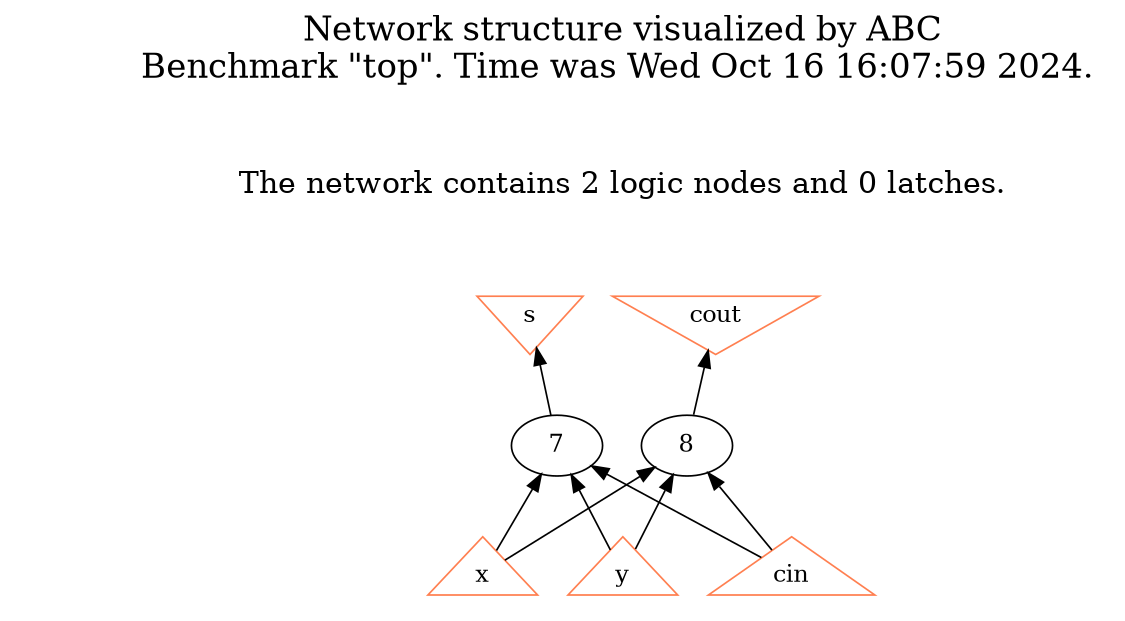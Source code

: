 # Network structure generated by ABC

digraph network {
size = "7.5,10";
center = true;
edge [dir = back];

{
  node [shape = plaintext];
  edge [style = invis];
  LevelTitle1 [label=""];
  LevelTitle2 [label=""];
  Level2 [label = ""];
  Level1 [label = ""];
  Level0 [label = ""];
  LevelTitle1 ->  LevelTitle2 ->  Level2 ->  Level1 ->  Level0;
}

{
  rank = same;
  LevelTitle1;
  title1 [shape=plaintext,
          fontsize=20,
          fontname = "Times-Roman",
          label="Network structure visualized by ABC\nBenchmark \"top\". Time was Wed Oct 16 16:07:59 2024. "
         ];
}

{
  rank = same;
  LevelTitle2;
  title2 [shape=plaintext,
          fontsize=18,
          fontname = "Times-Roman",
          label="The network contains 2 logic nodes and 0 latches.\n"
         ];
}

{
  rank = same;
  Level2;
  Node4 [label = "s", shape = invtriangle, color = coral, fillcolor = coral];
  Node5 [label = "cout", shape = invtriangle, color = coral, fillcolor = coral];
}

{
  rank = same;
  Level1;
  Node7 [label = "7\n", shape = ellipse];
  Node8 [label = "8\n", shape = ellipse];
}

{
  rank = same;
  Level0;
  Node1 [label = "x", shape = triangle, color = coral, fillcolor = coral];
  Node2 [label = "y", shape = triangle, color = coral, fillcolor = coral];
  Node3 [label = "cin", shape = triangle, color = coral, fillcolor = coral];
}

title1 -> title2 [style = invis];
title2 -> Node4 [style = invis];
title2 -> Node5 [style = invis];
Node4 -> Node5 [style = invis];
Node4 -> Node7 [style = solid];
Node5 -> Node8 [style = solid];
Node7 -> Node1 [style = solid];
Node7 -> Node2 [style = solid];
Node7 -> Node3 [style = solid];
Node8 -> Node1 [style = solid];
Node8 -> Node2 [style = solid];
Node8 -> Node3 [style = solid];
}

